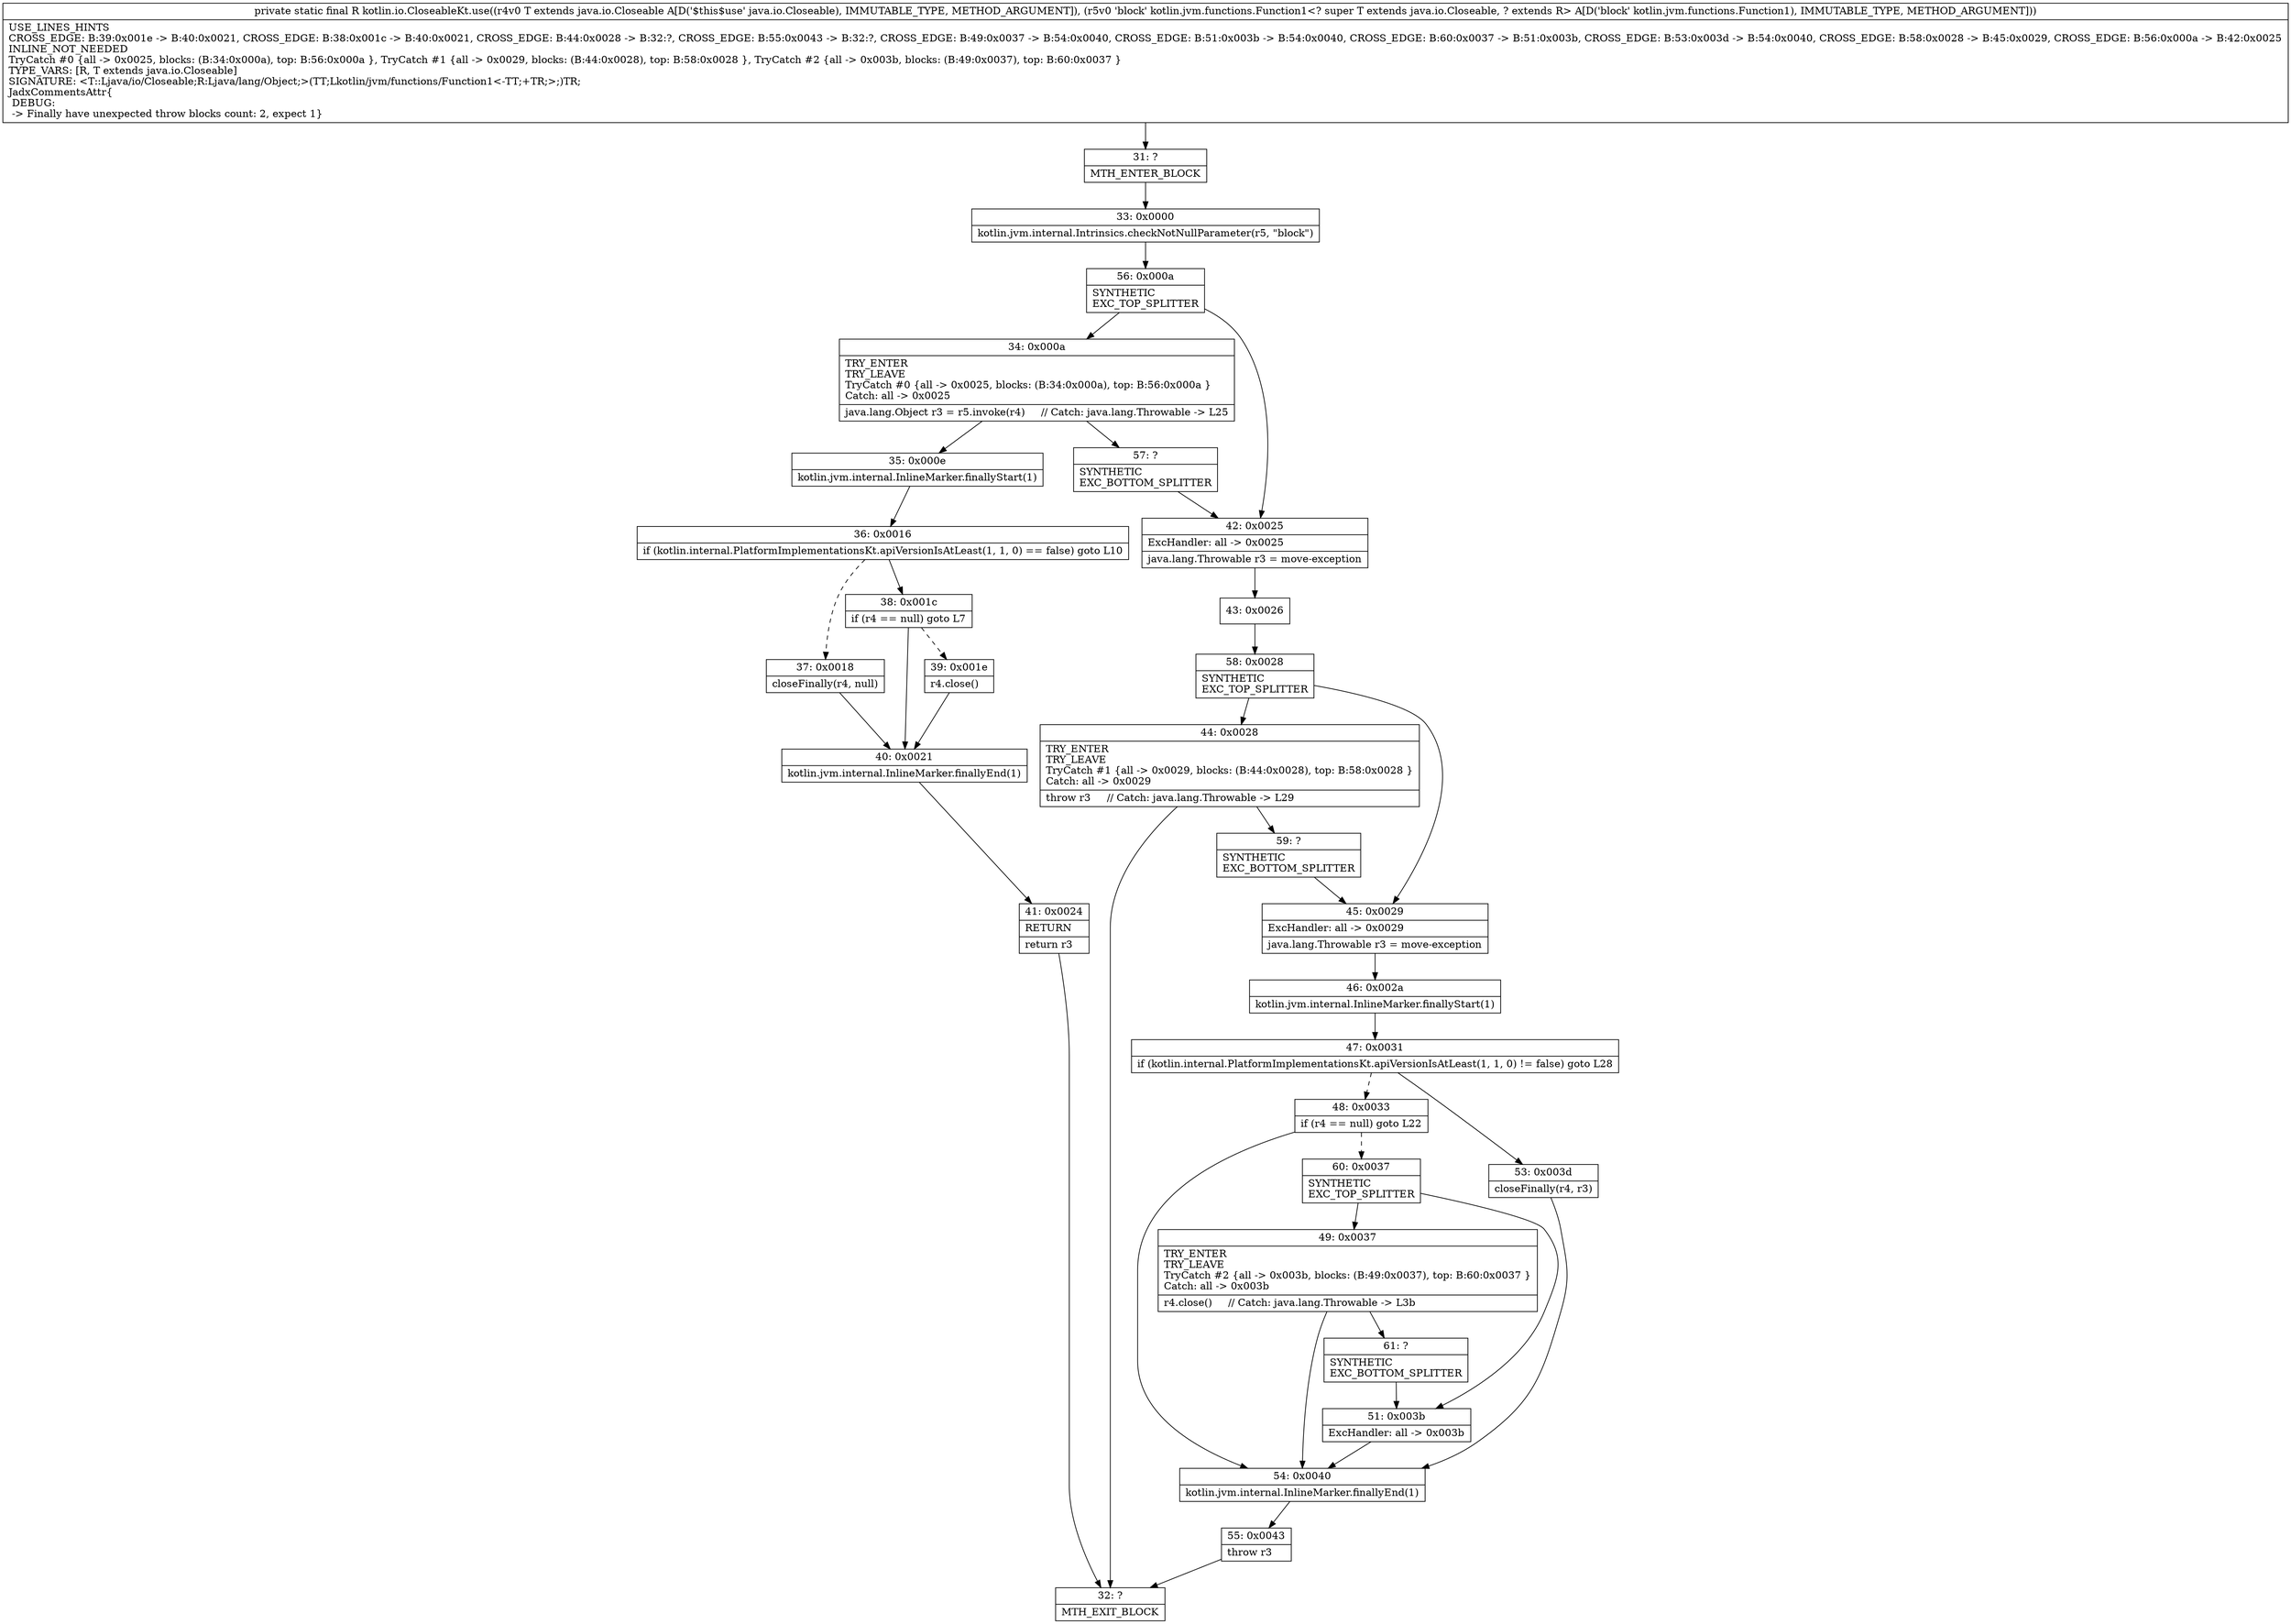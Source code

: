 digraph "CFG forkotlin.io.CloseableKt.use(Ljava\/io\/Closeable;Lkotlin\/jvm\/functions\/Function1;)Ljava\/lang\/Object;" {
Node_31 [shape=record,label="{31\:\ ?|MTH_ENTER_BLOCK\l}"];
Node_33 [shape=record,label="{33\:\ 0x0000|kotlin.jvm.internal.Intrinsics.checkNotNullParameter(r5, \"block\")\l}"];
Node_56 [shape=record,label="{56\:\ 0x000a|SYNTHETIC\lEXC_TOP_SPLITTER\l}"];
Node_34 [shape=record,label="{34\:\ 0x000a|TRY_ENTER\lTRY_LEAVE\lTryCatch #0 \{all \-\> 0x0025, blocks: (B:34:0x000a), top: B:56:0x000a \}\lCatch: all \-\> 0x0025\l|java.lang.Object r3 = r5.invoke(r4)     \/\/ Catch: java.lang.Throwable \-\> L25\l}"];
Node_35 [shape=record,label="{35\:\ 0x000e|kotlin.jvm.internal.InlineMarker.finallyStart(1)\l}"];
Node_36 [shape=record,label="{36\:\ 0x0016|if (kotlin.internal.PlatformImplementationsKt.apiVersionIsAtLeast(1, 1, 0) == false) goto L10\l}"];
Node_37 [shape=record,label="{37\:\ 0x0018|closeFinally(r4, null)\l}"];
Node_40 [shape=record,label="{40\:\ 0x0021|kotlin.jvm.internal.InlineMarker.finallyEnd(1)\l}"];
Node_41 [shape=record,label="{41\:\ 0x0024|RETURN\l|return r3\l}"];
Node_32 [shape=record,label="{32\:\ ?|MTH_EXIT_BLOCK\l}"];
Node_38 [shape=record,label="{38\:\ 0x001c|if (r4 == null) goto L7\l}"];
Node_39 [shape=record,label="{39\:\ 0x001e|r4.close()\l}"];
Node_57 [shape=record,label="{57\:\ ?|SYNTHETIC\lEXC_BOTTOM_SPLITTER\l}"];
Node_42 [shape=record,label="{42\:\ 0x0025|ExcHandler: all \-\> 0x0025\l|java.lang.Throwable r3 = move\-exception\l}"];
Node_43 [shape=record,label="{43\:\ 0x0026}"];
Node_58 [shape=record,label="{58\:\ 0x0028|SYNTHETIC\lEXC_TOP_SPLITTER\l}"];
Node_44 [shape=record,label="{44\:\ 0x0028|TRY_ENTER\lTRY_LEAVE\lTryCatch #1 \{all \-\> 0x0029, blocks: (B:44:0x0028), top: B:58:0x0028 \}\lCatch: all \-\> 0x0029\l|throw r3     \/\/ Catch: java.lang.Throwable \-\> L29\l}"];
Node_59 [shape=record,label="{59\:\ ?|SYNTHETIC\lEXC_BOTTOM_SPLITTER\l}"];
Node_45 [shape=record,label="{45\:\ 0x0029|ExcHandler: all \-\> 0x0029\l|java.lang.Throwable r3 = move\-exception\l}"];
Node_46 [shape=record,label="{46\:\ 0x002a|kotlin.jvm.internal.InlineMarker.finallyStart(1)\l}"];
Node_47 [shape=record,label="{47\:\ 0x0031|if (kotlin.internal.PlatformImplementationsKt.apiVersionIsAtLeast(1, 1, 0) != false) goto L28\l}"];
Node_48 [shape=record,label="{48\:\ 0x0033|if (r4 == null) goto L22\l}"];
Node_54 [shape=record,label="{54\:\ 0x0040|kotlin.jvm.internal.InlineMarker.finallyEnd(1)\l}"];
Node_55 [shape=record,label="{55\:\ 0x0043|throw r3\l}"];
Node_60 [shape=record,label="{60\:\ 0x0037|SYNTHETIC\lEXC_TOP_SPLITTER\l}"];
Node_49 [shape=record,label="{49\:\ 0x0037|TRY_ENTER\lTRY_LEAVE\lTryCatch #2 \{all \-\> 0x003b, blocks: (B:49:0x0037), top: B:60:0x0037 \}\lCatch: all \-\> 0x003b\l|r4.close()     \/\/ Catch: java.lang.Throwable \-\> L3b\l}"];
Node_61 [shape=record,label="{61\:\ ?|SYNTHETIC\lEXC_BOTTOM_SPLITTER\l}"];
Node_51 [shape=record,label="{51\:\ 0x003b|ExcHandler: all \-\> 0x003b\l}"];
Node_53 [shape=record,label="{53\:\ 0x003d|closeFinally(r4, r3)\l}"];
MethodNode[shape=record,label="{private static final R kotlin.io.CloseableKt.use((r4v0 T extends java.io.Closeable A[D('$this$use' java.io.Closeable), IMMUTABLE_TYPE, METHOD_ARGUMENT]), (r5v0 'block' kotlin.jvm.functions.Function1\<? super T extends java.io.Closeable, ? extends R\> A[D('block' kotlin.jvm.functions.Function1), IMMUTABLE_TYPE, METHOD_ARGUMENT]))  | USE_LINES_HINTS\lCROSS_EDGE: B:39:0x001e \-\> B:40:0x0021, CROSS_EDGE: B:38:0x001c \-\> B:40:0x0021, CROSS_EDGE: B:44:0x0028 \-\> B:32:?, CROSS_EDGE: B:55:0x0043 \-\> B:32:?, CROSS_EDGE: B:49:0x0037 \-\> B:54:0x0040, CROSS_EDGE: B:51:0x003b \-\> B:54:0x0040, CROSS_EDGE: B:60:0x0037 \-\> B:51:0x003b, CROSS_EDGE: B:53:0x003d \-\> B:54:0x0040, CROSS_EDGE: B:58:0x0028 \-\> B:45:0x0029, CROSS_EDGE: B:56:0x000a \-\> B:42:0x0025\lINLINE_NOT_NEEDED\lTryCatch #0 \{all \-\> 0x0025, blocks: (B:34:0x000a), top: B:56:0x000a \}, TryCatch #1 \{all \-\> 0x0029, blocks: (B:44:0x0028), top: B:58:0x0028 \}, TryCatch #2 \{all \-\> 0x003b, blocks: (B:49:0x0037), top: B:60:0x0037 \}\lTYPE_VARS: [R, T extends java.io.Closeable]\lSIGNATURE: \<T::Ljava\/io\/Closeable;R:Ljava\/lang\/Object;\>(TT;Lkotlin\/jvm\/functions\/Function1\<\-TT;+TR;\>;)TR;\lJadxCommentsAttr\{\l DEBUG: \l \-\> Finally have unexpected throw blocks count: 2, expect 1\}\l}"];
MethodNode -> Node_31;Node_31 -> Node_33;
Node_33 -> Node_56;
Node_56 -> Node_34;
Node_56 -> Node_42;
Node_34 -> Node_35;
Node_34 -> Node_57;
Node_35 -> Node_36;
Node_36 -> Node_37[style=dashed];
Node_36 -> Node_38;
Node_37 -> Node_40;
Node_40 -> Node_41;
Node_41 -> Node_32;
Node_38 -> Node_39[style=dashed];
Node_38 -> Node_40;
Node_39 -> Node_40;
Node_57 -> Node_42;
Node_42 -> Node_43;
Node_43 -> Node_58;
Node_58 -> Node_44;
Node_58 -> Node_45;
Node_44 -> Node_32;
Node_44 -> Node_59;
Node_59 -> Node_45;
Node_45 -> Node_46;
Node_46 -> Node_47;
Node_47 -> Node_48[style=dashed];
Node_47 -> Node_53;
Node_48 -> Node_54;
Node_48 -> Node_60[style=dashed];
Node_54 -> Node_55;
Node_55 -> Node_32;
Node_60 -> Node_49;
Node_60 -> Node_51;
Node_49 -> Node_54;
Node_49 -> Node_61;
Node_61 -> Node_51;
Node_51 -> Node_54;
Node_53 -> Node_54;
}


